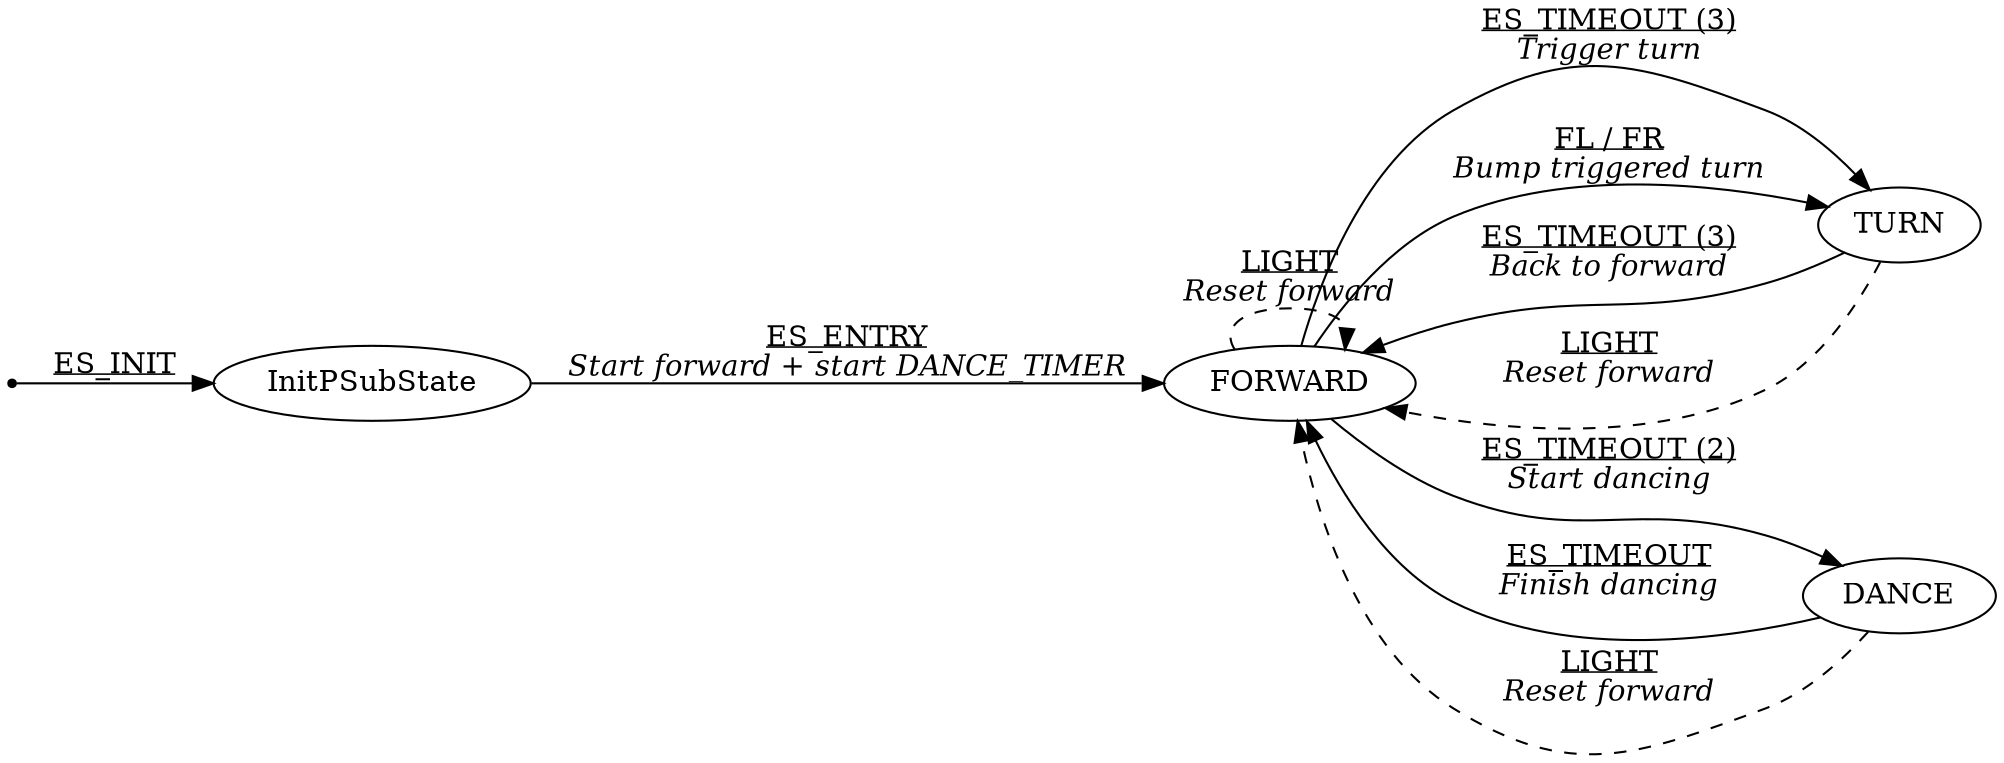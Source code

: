 digraph LightHSM {
    rankdir=LR;
    node [shape=ellipse];

    // Initial pseudo state
    init [shape=point];
    InitPSubState FORWARD TURN DANCE;

    // Initial transition
    init -> InitPSubState [label=<<u>ES_INIT</u>>];
    InitPSubState -> FORWARD [label=<<u>ES_ENTRY</u><br/><i>Start forward + start DANCE_TIMER</i>>];

    // FORWARD transitions
    FORWARD -> DANCE [label=<<u>ES_TIMEOUT (2)</u><br/><i>Start dancing</i>>];
    FORWARD -> TURN [label=<<u>ES_TIMEOUT (3)</u><br/><i>Trigger turn</i>>];
    FORWARD -> TURN [label=<<u>FL / FR</u><br/><i>Bump triggered turn</i>>];

    // TURN transition
    TURN -> FORWARD [label=<<u>ES_TIMEOUT (3)</u><br/><i>Back to forward</i>>];

    // DANCE transition
    DANCE -> FORWARD [label=<<u>ES_TIMEOUT</u><br/><i>Finish dancing</i>>];

    // Global LIGHT fallback
    FORWARD -> FORWARD [label=<<u>LIGHT</u><br/><i>Reset forward</i>>, style=dashed];
    TURN -> FORWARD [label=<<u>LIGHT</u><br/><i>Reset forward</i>>, style=dashed];
    DANCE -> FORWARD [label=<<u>LIGHT</u><br/><i>Reset forward</i>>, style=dashed];
}
